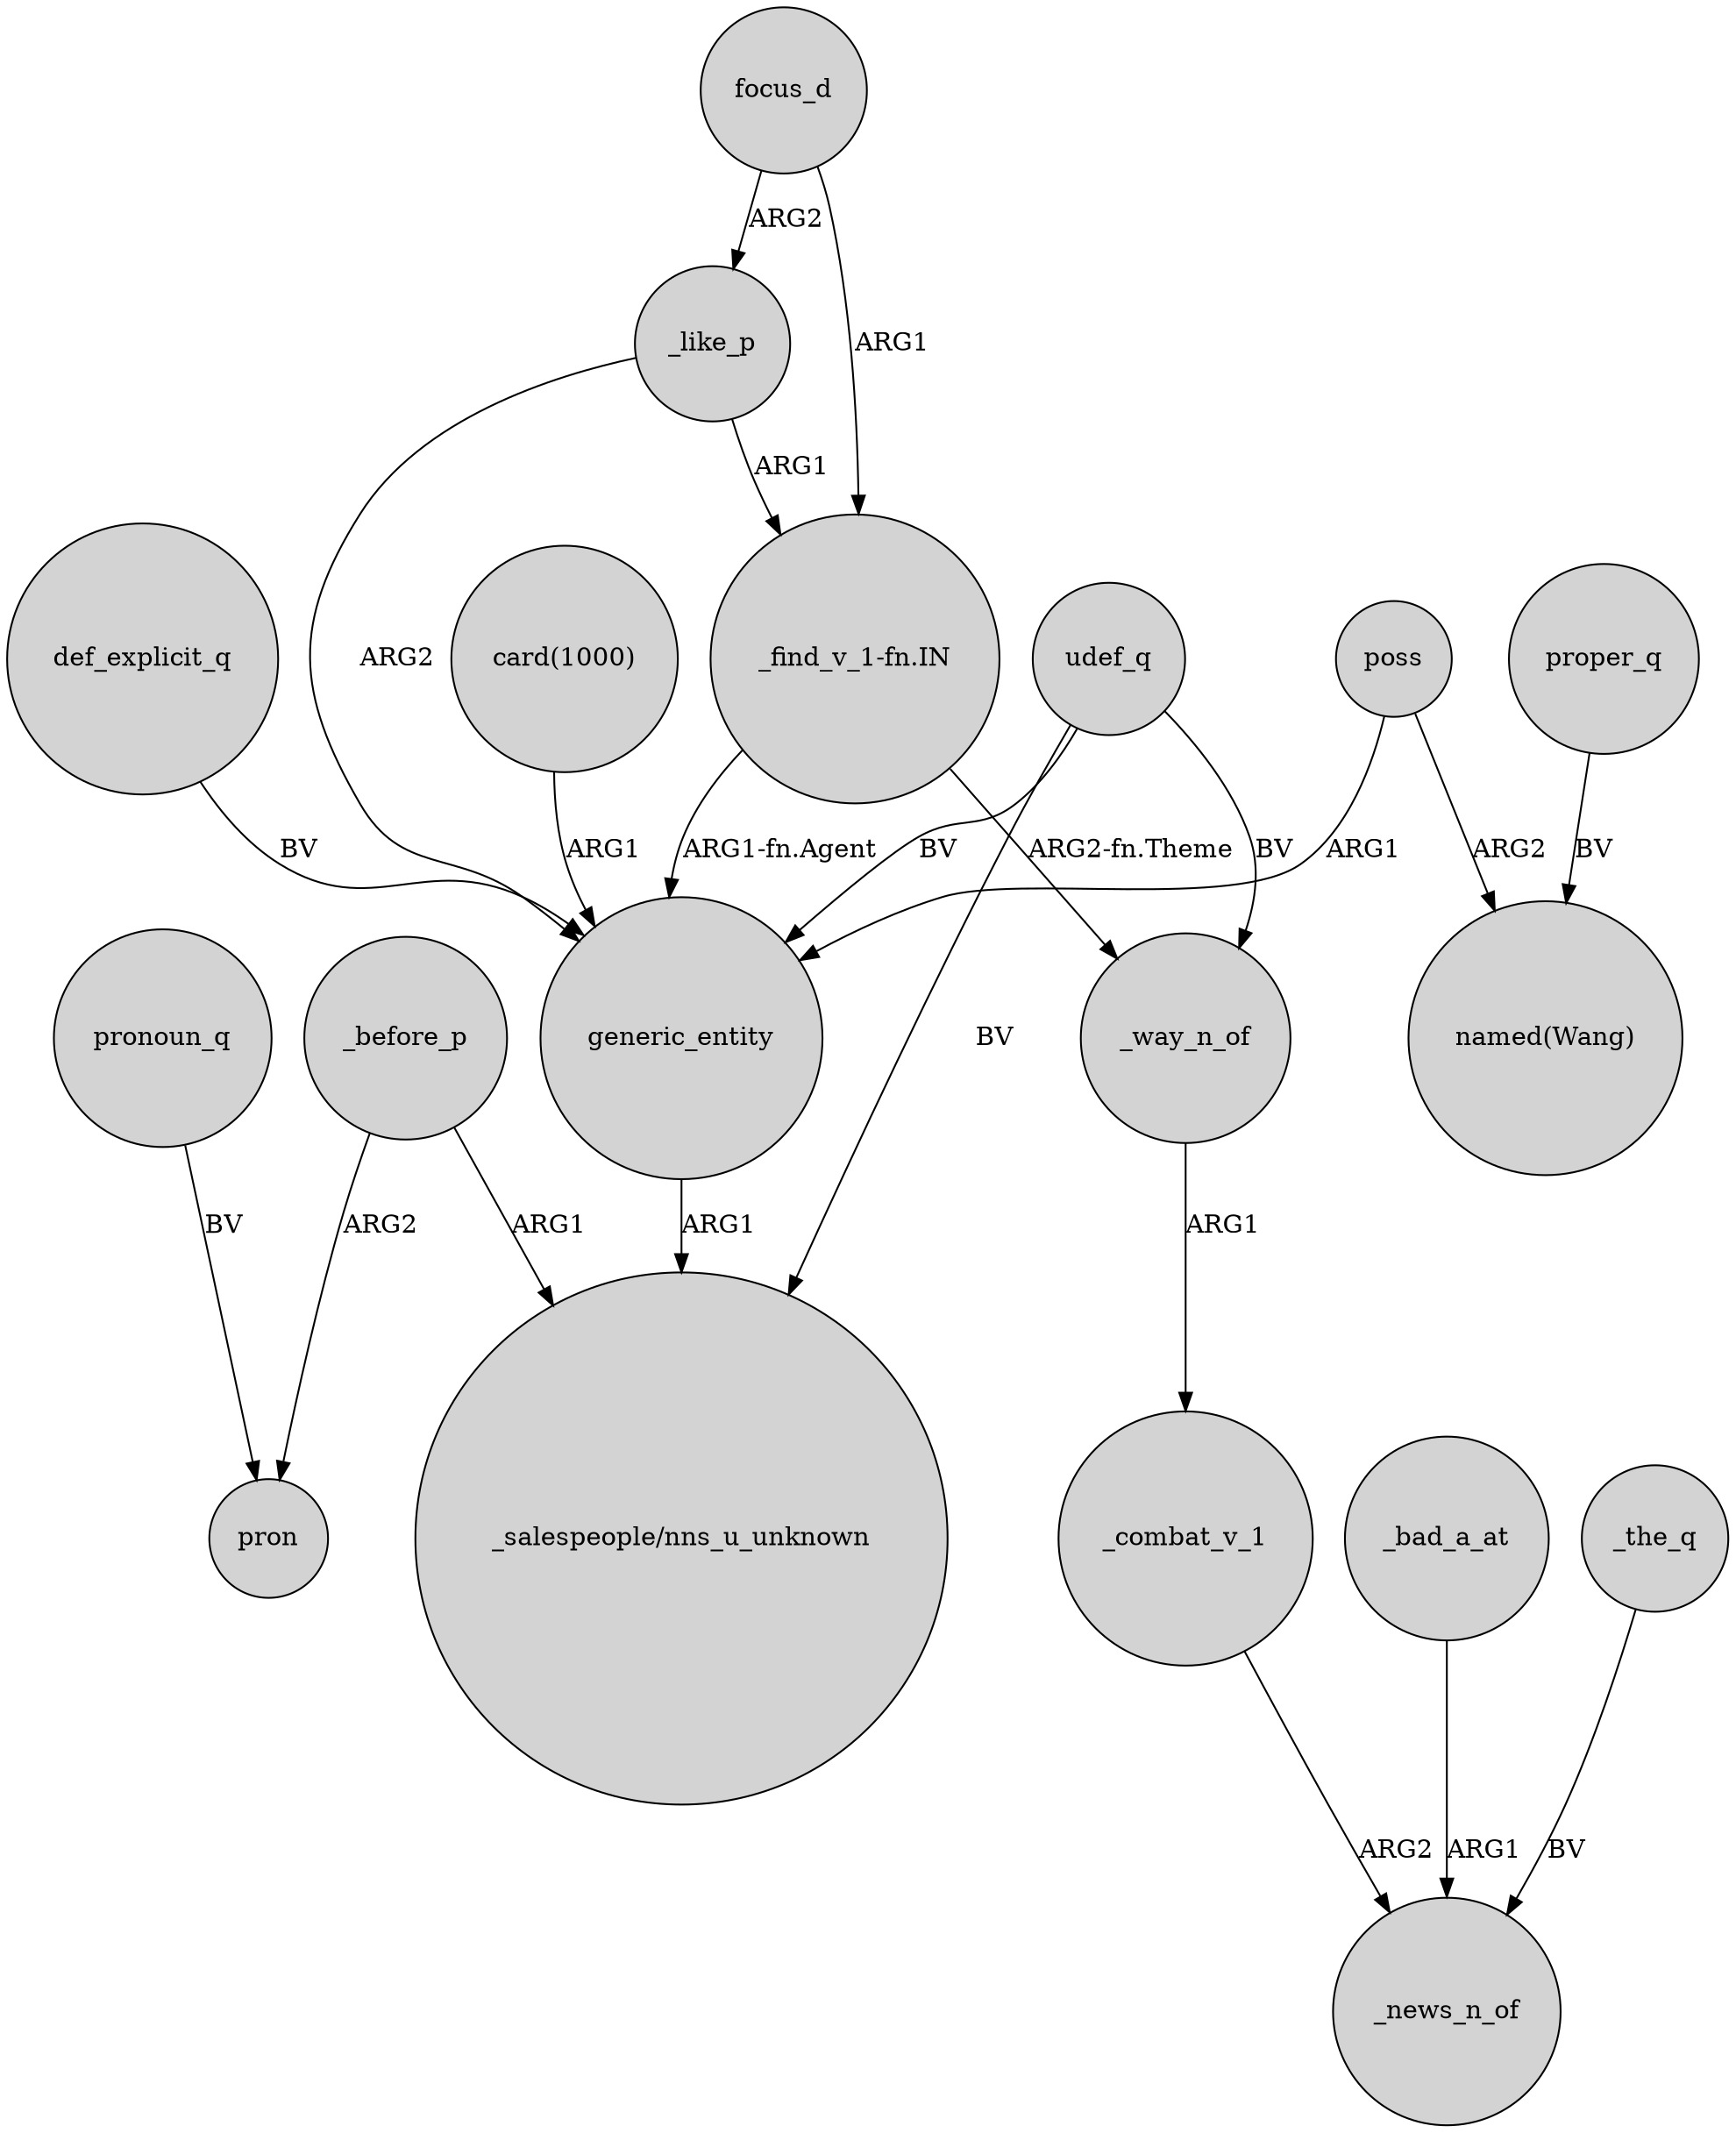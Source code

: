 digraph {
	node [shape=circle style=filled]
	_before_p -> pron [label=ARG2]
	"_find_v_1-fn.IN" -> _way_n_of [label="ARG2-fn.Theme"]
	poss -> generic_entity [label=ARG1]
	udef_q -> generic_entity [label=BV]
	focus_d -> _like_p [label=ARG2]
	"_find_v_1-fn.IN" -> generic_entity [label="ARG1-fn.Agent"]
	udef_q -> _way_n_of [label=BV]
	focus_d -> "_find_v_1-fn.IN" [label=ARG1]
	udef_q -> "_salespeople/nns_u_unknown" [label=BV]
	poss -> "named(Wang)" [label=ARG2]
	def_explicit_q -> generic_entity [label=BV]
	_like_p -> "_find_v_1-fn.IN" [label=ARG1]
	proper_q -> "named(Wang)" [label=BV]
	_combat_v_1 -> _news_n_of [label=ARG2]
	_bad_a_at -> _news_n_of [label=ARG1]
	"card(1000)" -> generic_entity [label=ARG1]
	_way_n_of -> _combat_v_1 [label=ARG1]
	pronoun_q -> pron [label=BV]
	generic_entity -> "_salespeople/nns_u_unknown" [label=ARG1]
	_the_q -> _news_n_of [label=BV]
	_before_p -> "_salespeople/nns_u_unknown" [label=ARG1]
	_like_p -> generic_entity [label=ARG2]
}
